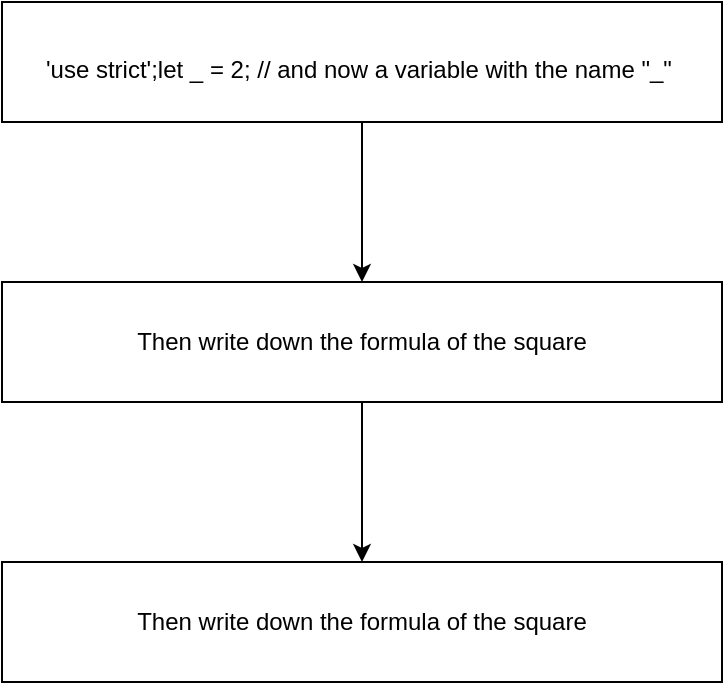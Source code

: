 <mxfile version="12.8.8" type="github"><diagram id="kveBcxxv3ebEi-t4aEkO" name="Page-1"><mxGraphModel dx="536" dy="473" grid="1" gridSize="10" guides="1" tooltips="1" connect="1" arrows="1" fold="1" page="1" pageScale="1" pageWidth="850" pageHeight="1100" math="0" shadow="0"><root><mxCell id="0"/><mxCell id="1" parent="0"/><mxCell id="HoPnv_FzvqcISTCDVHbv-9" value="" style="edgeStyle=orthogonalEdgeStyle;rounded=0;orthogonalLoop=1;jettySize=auto;html=1;" edge="1" parent="1" source="HoPnv_FzvqcISTCDVHbv-2" target="HoPnv_FzvqcISTCDVHbv-8"><mxGeometry relative="1" as="geometry"/></mxCell><mxCell id="HoPnv_FzvqcISTCDVHbv-2" value="" style="rounded=0;whiteSpace=wrap;html=1;" vertex="1" parent="1"><mxGeometry x="200" y="220" width="360" height="60" as="geometry"/></mxCell><mxCell id="HoPnv_FzvqcISTCDVHbv-11" value="" style="edgeStyle=orthogonalEdgeStyle;rounded=0;orthogonalLoop=1;jettySize=auto;html=1;" edge="1" parent="1" source="HoPnv_FzvqcISTCDVHbv-8" target="HoPnv_FzvqcISTCDVHbv-10"><mxGeometry relative="1" as="geometry"/></mxCell><mxCell id="HoPnv_FzvqcISTCDVHbv-8" value="Then write down the formula of the square" style="rounded=0;whiteSpace=wrap;html=1;" vertex="1" parent="1"><mxGeometry x="200" y="360" width="360" height="60" as="geometry"/></mxCell><mxCell id="HoPnv_FzvqcISTCDVHbv-10" value="Then write down the formula of the square" style="rounded=0;whiteSpace=wrap;html=1;" vertex="1" parent="1"><mxGeometry x="200" y="500" width="360" height="60" as="geometry"/></mxCell><mxCell id="HoPnv_FzvqcISTCDVHbv-7" value="'use strict';let _ = 2; // and now a variable with the name &quot;_&quot;" style="text;html=1;" vertex="1" parent="1"><mxGeometry x="220" y="240" width="340" height="30" as="geometry"/></mxCell></root></mxGraphModel></diagram></mxfile>
